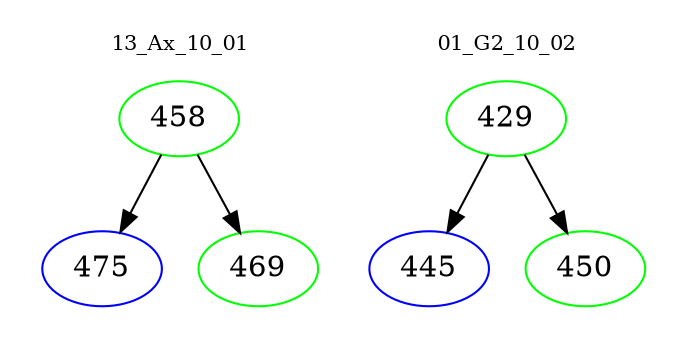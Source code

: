digraph{
subgraph cluster_0 {
color = white
label = "13_Ax_10_01";
fontsize=10;
T0_458 [label="458", color="green"]
T0_458 -> T0_475 [color="black"]
T0_475 [label="475", color="blue"]
T0_458 -> T0_469 [color="black"]
T0_469 [label="469", color="green"]
}
subgraph cluster_1 {
color = white
label = "01_G2_10_02";
fontsize=10;
T1_429 [label="429", color="green"]
T1_429 -> T1_445 [color="black"]
T1_445 [label="445", color="blue"]
T1_429 -> T1_450 [color="black"]
T1_450 [label="450", color="green"]
}
}
